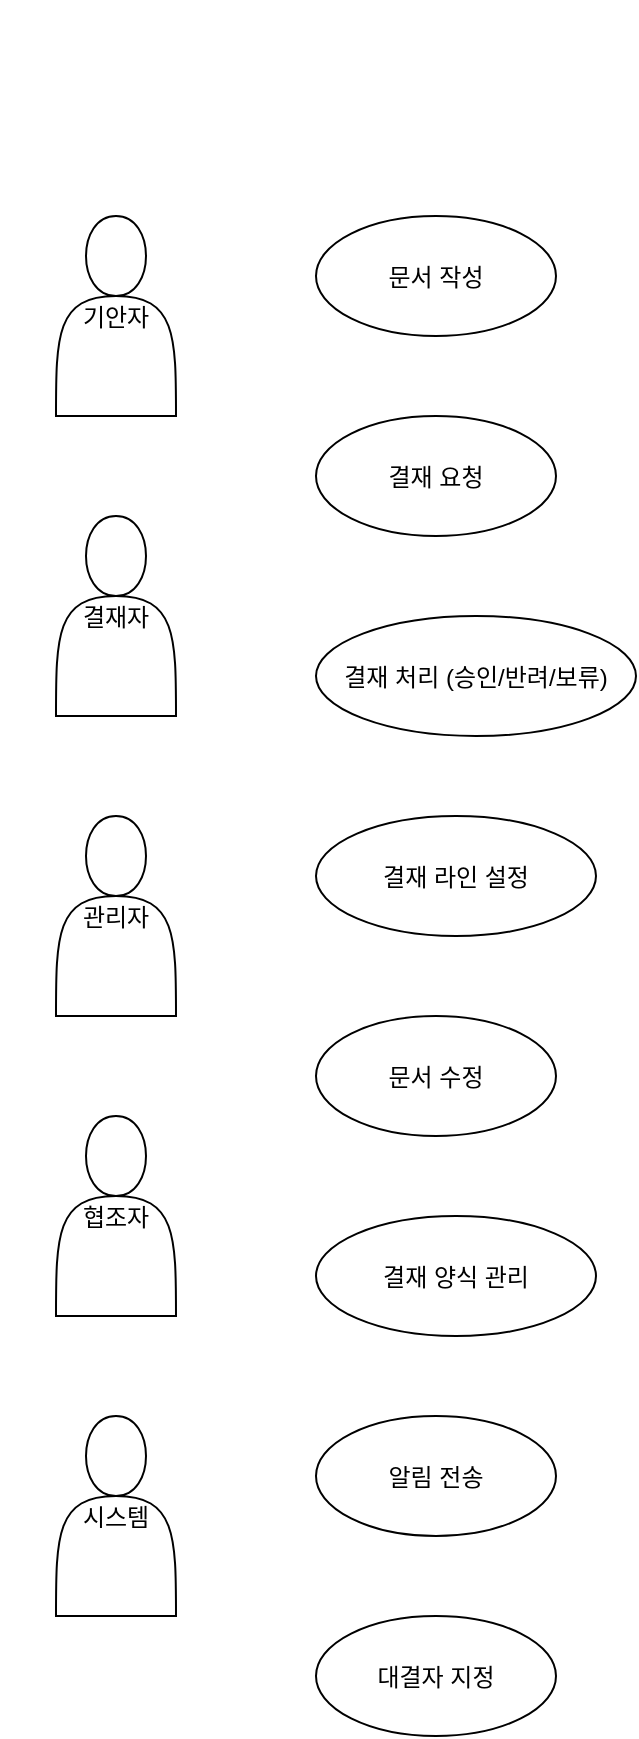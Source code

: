 <?xml version="1.0" encoding="UTF-8"?>
<mxGraphModel dx="1010" dy="544" grid="1" gridSize="10" guides="1" tooltips="1" connect="1" arrows="1" fold="1" page="1" pageScale="1" pageWidth="827" pageHeight="1169" math="0" shadow="0">
  <root>
    <mxCell id="0" />
    <mxCell id="1" parent="0" />
    
    <!-- Actors -->
    <mxCell id="A1" value="기안자" style="shape=actor;" vertex="1" parent="1">
      <mxGeometry x="20" y="100" width="60" height="100" as="geometry" />
    </mxCell>
    <mxCell id="A2" value="결재자" style="shape=actor;" vertex="1" parent="1">
      <mxGeometry x="20" y="250" width="60" height="100" as="geometry" />
    </mxCell>
    <mxCell id="A3" value="관리자" style="shape=actor;" vertex="1" parent="1">
      <mxGeometry x="20" y="400" width="60" height="100" as="geometry" />
    </mxCell>
    <mxCell id="A4" value="협조자" style="shape=actor;" vertex="1" parent="1">
      <mxGeometry x="20" y="550" width="60" height="100" as="geometry" />
    </mxCell>
    <mxCell id="A5" value="시스템" style="shape=actor;" vertex="1" parent="1">
      <mxGeometry x="20" y="700" width="60" height="100" as="geometry" />
    </mxCell>
    
    <!-- Use Cases -->
    <mxCell id="U1" value="문서 작성" style="ellipse;" vertex="1" parent="1">
      <mxGeometry x="150" y="100" width="120" height="60" as="geometry" />
    </mxCell>
    <mxCell id="U2" value="결재 요청" style="ellipse;" vertex="1" parent="1">
      <mxGeometry x="150" y="200" width="120" height="60" as="geometry" />
    </mxCell>
    <mxCell id="U3" value="결재 처리 (승인/반려/보류)" style="ellipse;" vertex="1" parent="1">
      <mxGeometry x="150" y="300" width="160" height="60" as="geometry" />
    </mxCell>
    <mxCell id="U4" value="결재 라인 설정" style="ellipse;" vertex="1" parent="1">
      <mxGeometry x="150" y="400" width="140" height="60" as="geometry" />
    </mxCell>
    <mxCell id="U5" value="문서 수정" style="ellipse;" vertex="1" parent="1">
      <mxGeometry x="150" y="500" width="120" height="60" as="geometry" />
    </mxCell>
    <mxCell id="U6" value="결재 양식 관리" style="ellipse;" vertex="1" parent="1">
      <mxGeometry x="150" y="600" width="140" height="60" as="geometry" />
    </mxCell>
    <mxCell id="U7" value="알림 전송" style="ellipse;" vertex="1" parent="1">
      <mxGeometry x="150" y="700" width="120" height="60" as="geometry" />
    </mxCell>
    <mxCell id="U8" value="대결자 지정" style="ellipse;" vertex="1" parent="1">
      <mxGeometry x="150" y="800" width="120" height="60" as="geometry" />
    </mxCell>
    
    <!-- Connections -->
    <mxCell id="C1" edge="1" source="A1" target="U1" parent="1" />
    <mxCell id="C2" edge="1" source="A1" target="U2" parent="1" />
    <mxCell id="C3" edge="1" source="A1" target="U4" parent="1" />
    <mxCell id="C4" edge="1" source="A1" target="U5" parent="1" />
    <mxCell id="C5" edge="1" source="A2" target="U3" parent="1" />
    <mxCell id="C6" edge="1" source="A2" target="U8" parent="1" />
    <mxCell id="C7" edge="1" source="A3" target="U6" parent="1" />
    <mxCell id="C8" edge="1" source="A3" target="U5" parent="1" />
    <mxCell id="C9" edge="1" source="A4" target="U3" parent="1" />
    <mxCell id="C10" edge="1" source="A5" target="U7" parent="1" />
  </root>
</mxGraphModel>
